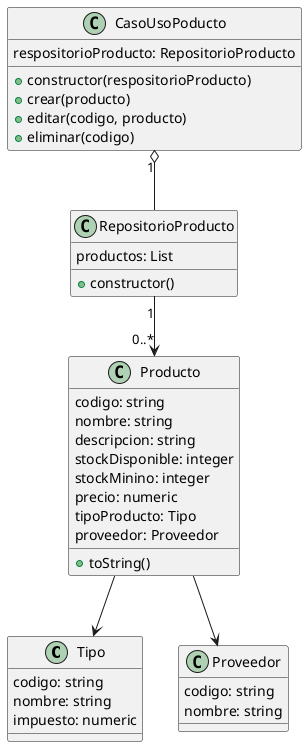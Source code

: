 @startuml

' Entidades modelo Productos
class Tipo{
    codigo: string
    nombre: string
    impuesto: numeric
}

class Proveedor {
    codigo: string
    nombre: string
}

class Producto{
    codigo: string
    nombre: string
    descripcion: string
    stockDisponible: integer
    stockMinino: integer
    precio: numeric
    tipoProducto: Tipo
    proveedor: Proveedor

    + toString()
}

class RepositorioProducto{
    productos: List
    + constructor()
}

class CasoUsoPoducto{
  respositorioProducto: RepositorioProducto

  + constructor(respositorioProducto)
  + crear(producto)
  + editar(codigo, producto)
  + eliminar(codigo)

}

' Asociación
Producto  --> Tipo
Producto  --> Proveedor

' Agregacion
CasoUsoPoducto "1" o-- RepositorioProducto

RepositorioProducto "1" --> "0..*" Producto

@enduml
